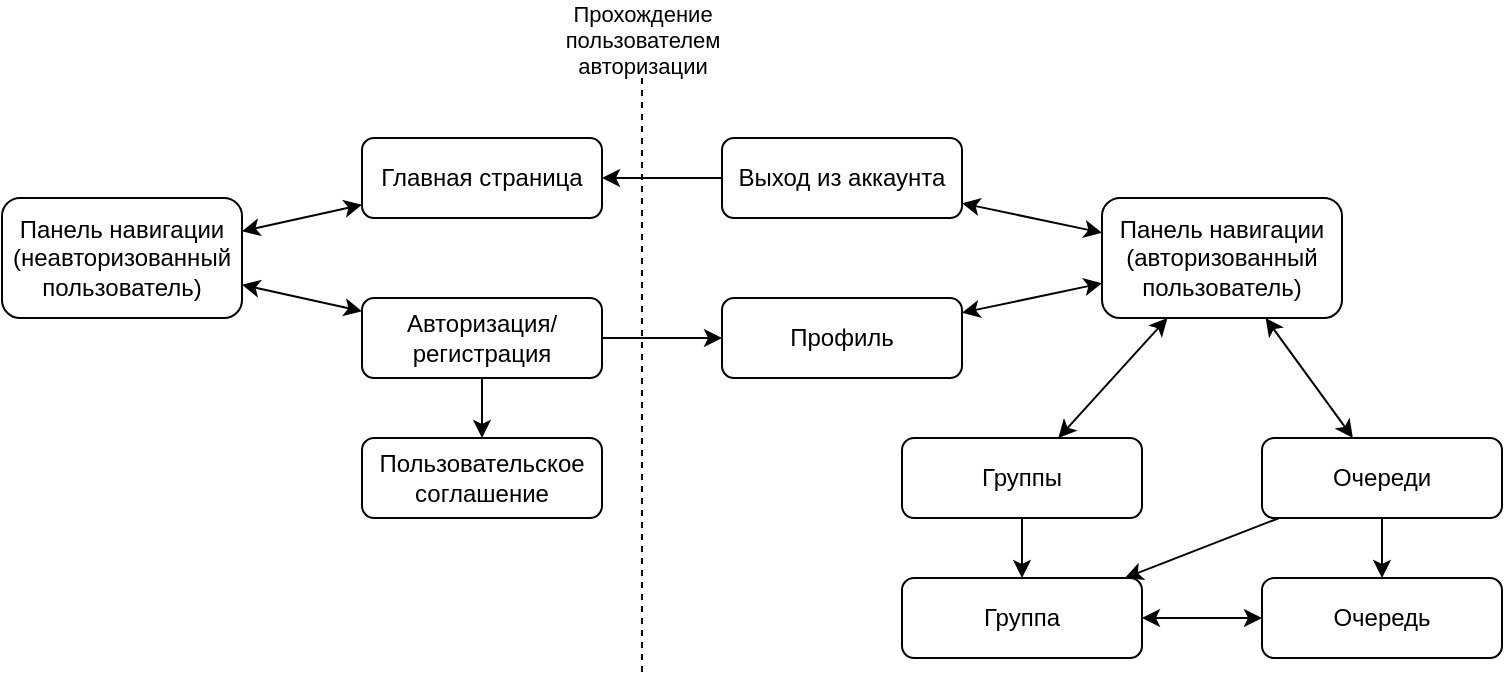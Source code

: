 <mxfile version="18.0.6" type="device"><diagram id="orFXhr5dnMGts5TXqaS8" name="Страница 1"><mxGraphModel dx="1422" dy="845" grid="1" gridSize="10" guides="1" tooltips="1" connect="1" arrows="1" fold="1" page="1" pageScale="1" pageWidth="1654" pageHeight="1169" math="0" shadow="0"><root><mxCell id="0"/><mxCell id="1" parent="0"/><mxCell id="LaiPudOMxUsGR4-1HBbu-1" value="Главная страница" style="rounded=1;whiteSpace=wrap;html=1;" vertex="1" parent="1"><mxGeometry x="350" y="390" width="120" height="40" as="geometry"/></mxCell><mxCell id="LaiPudOMxUsGR4-1HBbu-2" value="Авторизация/&lt;br&gt;регистрация" style="rounded=1;whiteSpace=wrap;html=1;" vertex="1" parent="1"><mxGeometry x="350" y="470" width="120" height="40" as="geometry"/></mxCell><mxCell id="LaiPudOMxUsGR4-1HBbu-3" value="Пользовательское соглашение" style="rounded=1;whiteSpace=wrap;html=1;" vertex="1" parent="1"><mxGeometry x="350" y="540" width="120" height="40" as="geometry"/></mxCell><mxCell id="LaiPudOMxUsGR4-1HBbu-5" value="Панель навигации&lt;br&gt;(неавторизованный пользователь)" style="rounded=1;whiteSpace=wrap;html=1;" vertex="1" parent="1"><mxGeometry x="170" y="420" width="120" height="60" as="geometry"/></mxCell><mxCell id="LaiPudOMxUsGR4-1HBbu-7" value="" style="endArrow=classic;startArrow=classic;html=1;rounded=0;" edge="1" parent="1" source="LaiPudOMxUsGR4-1HBbu-1" target="LaiPudOMxUsGR4-1HBbu-5"><mxGeometry width="50" height="50" relative="1" as="geometry"><mxPoint x="410" y="380" as="sourcePoint"/><mxPoint x="460" y="330" as="targetPoint"/></mxGeometry></mxCell><mxCell id="LaiPudOMxUsGR4-1HBbu-8" value="" style="endArrow=classic;startArrow=classic;html=1;rounded=0;" edge="1" parent="1" source="LaiPudOMxUsGR4-1HBbu-5" target="LaiPudOMxUsGR4-1HBbu-2"><mxGeometry width="50" height="50" relative="1" as="geometry"><mxPoint x="700" y="430" as="sourcePoint"/><mxPoint x="750" y="380" as="targetPoint"/></mxGeometry></mxCell><mxCell id="LaiPudOMxUsGR4-1HBbu-9" value="" style="endArrow=classic;html=1;rounded=0;" edge="1" parent="1" source="LaiPudOMxUsGR4-1HBbu-2" target="LaiPudOMxUsGR4-1HBbu-3"><mxGeometry width="50" height="50" relative="1" as="geometry"><mxPoint x="600" y="500" as="sourcePoint"/><mxPoint x="650" y="450" as="targetPoint"/></mxGeometry></mxCell><mxCell id="LaiPudOMxUsGR4-1HBbu-10" value="" style="endArrow=none;dashed=1;html=1;rounded=0;" edge="1" parent="1"><mxGeometry width="50" height="50" relative="1" as="geometry"><mxPoint x="490" y="360" as="sourcePoint"/><mxPoint x="490" y="660" as="targetPoint"/></mxGeometry></mxCell><mxCell id="LaiPudOMxUsGR4-1HBbu-11" value="Прохождение&lt;br&gt;пользователем&lt;br&gt;авторизации" style="edgeLabel;html=1;align=center;verticalAlign=middle;resizable=0;points=[];labelBackgroundColor=none;" vertex="1" connectable="0" parent="LaiPudOMxUsGR4-1HBbu-10"><mxGeometry x="-0.456" y="-1" relative="1" as="geometry"><mxPoint x="1" y="-101" as="offset"/></mxGeometry></mxCell><mxCell id="LaiPudOMxUsGR4-1HBbu-13" value="Профиль" style="rounded=1;whiteSpace=wrap;html=1;" vertex="1" parent="1"><mxGeometry x="530" y="470" width="120" height="40" as="geometry"/></mxCell><mxCell id="LaiPudOMxUsGR4-1HBbu-14" value="" style="endArrow=classic;html=1;rounded=0;exitX=1;exitY=0.5;exitDx=0;exitDy=0;entryX=0;entryY=0.5;entryDx=0;entryDy=0;" edge="1" parent="1" source="LaiPudOMxUsGR4-1HBbu-2" target="LaiPudOMxUsGR4-1HBbu-13"><mxGeometry width="50" height="50" relative="1" as="geometry"><mxPoint x="680" y="460" as="sourcePoint"/><mxPoint x="730" y="410" as="targetPoint"/></mxGeometry></mxCell><mxCell id="LaiPudOMxUsGR4-1HBbu-15" value="Выход из аккаунта" style="rounded=1;whiteSpace=wrap;html=1;" vertex="1" parent="1"><mxGeometry x="530" y="390" width="120" height="40" as="geometry"/></mxCell><mxCell id="LaiPudOMxUsGR4-1HBbu-16" value="" style="endArrow=classic;html=1;rounded=0;exitX=0;exitY=0.5;exitDx=0;exitDy=0;" edge="1" parent="1" source="LaiPudOMxUsGR4-1HBbu-15" target="LaiPudOMxUsGR4-1HBbu-1"><mxGeometry width="50" height="50" relative="1" as="geometry"><mxPoint x="620" y="350" as="sourcePoint"/><mxPoint x="670" y="300" as="targetPoint"/></mxGeometry></mxCell><mxCell id="LaiPudOMxUsGR4-1HBbu-17" value="Панель навигации (авторизованный пользователь)" style="rounded=1;whiteSpace=wrap;html=1;" vertex="1" parent="1"><mxGeometry x="720" y="420" width="120" height="60" as="geometry"/></mxCell><mxCell id="LaiPudOMxUsGR4-1HBbu-18" value="" style="endArrow=classic;startArrow=classic;html=1;rounded=0;" edge="1" parent="1" source="LaiPudOMxUsGR4-1HBbu-17" target="LaiPudOMxUsGR4-1HBbu-15"><mxGeometry width="50" height="50" relative="1" as="geometry"><mxPoint x="680" y="410" as="sourcePoint"/><mxPoint x="730" y="360" as="targetPoint"/></mxGeometry></mxCell><mxCell id="LaiPudOMxUsGR4-1HBbu-19" value="" style="endArrow=classic;startArrow=classic;html=1;rounded=0;" edge="1" parent="1" source="LaiPudOMxUsGR4-1HBbu-13" target="LaiPudOMxUsGR4-1HBbu-17"><mxGeometry width="50" height="50" relative="1" as="geometry"><mxPoint x="780" y="550" as="sourcePoint"/><mxPoint x="830" y="500" as="targetPoint"/></mxGeometry></mxCell><mxCell id="LaiPudOMxUsGR4-1HBbu-20" value="Группы" style="rounded=1;whiteSpace=wrap;html=1;" vertex="1" parent="1"><mxGeometry x="620" y="540" width="120" height="40" as="geometry"/></mxCell><mxCell id="LaiPudOMxUsGR4-1HBbu-21" value="Очередь" style="rounded=1;whiteSpace=wrap;html=1;" vertex="1" parent="1"><mxGeometry x="800" y="610" width="120" height="40" as="geometry"/></mxCell><mxCell id="LaiPudOMxUsGR4-1HBbu-22" value="Очереди" style="rounded=1;whiteSpace=wrap;html=1;" vertex="1" parent="1"><mxGeometry x="800" y="540" width="120" height="40" as="geometry"/></mxCell><mxCell id="LaiPudOMxUsGR4-1HBbu-23" value="Группа" style="rounded=1;whiteSpace=wrap;html=1;" vertex="1" parent="1"><mxGeometry x="620" y="610" width="120" height="40" as="geometry"/></mxCell><mxCell id="LaiPudOMxUsGR4-1HBbu-24" value="" style="endArrow=classic;startArrow=classic;html=1;rounded=0;" edge="1" parent="1" source="LaiPudOMxUsGR4-1HBbu-20" target="LaiPudOMxUsGR4-1HBbu-17"><mxGeometry width="50" height="50" relative="1" as="geometry"><mxPoint x="880" y="400" as="sourcePoint"/><mxPoint x="930" y="350" as="targetPoint"/></mxGeometry></mxCell><mxCell id="LaiPudOMxUsGR4-1HBbu-25" value="" style="endArrow=classic;startArrow=classic;html=1;rounded=0;" edge="1" parent="1" source="LaiPudOMxUsGR4-1HBbu-22" target="LaiPudOMxUsGR4-1HBbu-17"><mxGeometry width="50" height="50" relative="1" as="geometry"><mxPoint x="950" y="530" as="sourcePoint"/><mxPoint x="1000" y="480" as="targetPoint"/></mxGeometry></mxCell><mxCell id="LaiPudOMxUsGR4-1HBbu-26" value="" style="endArrow=classic;html=1;rounded=0;" edge="1" parent="1" source="LaiPudOMxUsGR4-1HBbu-22" target="LaiPudOMxUsGR4-1HBbu-21"><mxGeometry width="50" height="50" relative="1" as="geometry"><mxPoint x="930" y="540" as="sourcePoint"/><mxPoint x="980" y="490" as="targetPoint"/></mxGeometry></mxCell><mxCell id="LaiPudOMxUsGR4-1HBbu-28" value="" style="endArrow=classic;html=1;rounded=0;" edge="1" parent="1" source="LaiPudOMxUsGR4-1HBbu-22" target="LaiPudOMxUsGR4-1HBbu-23"><mxGeometry width="50" height="50" relative="1" as="geometry"><mxPoint x="980" y="580" as="sourcePoint"/><mxPoint x="1030" y="530" as="targetPoint"/></mxGeometry></mxCell><mxCell id="LaiPudOMxUsGR4-1HBbu-29" value="" style="endArrow=classic;html=1;rounded=0;" edge="1" parent="1" source="LaiPudOMxUsGR4-1HBbu-20" target="LaiPudOMxUsGR4-1HBbu-23"><mxGeometry width="50" height="50" relative="1" as="geometry"><mxPoint x="920" y="480" as="sourcePoint"/><mxPoint x="970" y="430" as="targetPoint"/></mxGeometry></mxCell><mxCell id="LaiPudOMxUsGR4-1HBbu-30" value="" style="endArrow=classic;startArrow=classic;html=1;rounded=0;" edge="1" parent="1" source="LaiPudOMxUsGR4-1HBbu-23" target="LaiPudOMxUsGR4-1HBbu-21"><mxGeometry width="50" height="50" relative="1" as="geometry"><mxPoint x="740" y="760" as="sourcePoint"/><mxPoint x="790" y="710" as="targetPoint"/></mxGeometry></mxCell></root></mxGraphModel></diagram></mxfile>